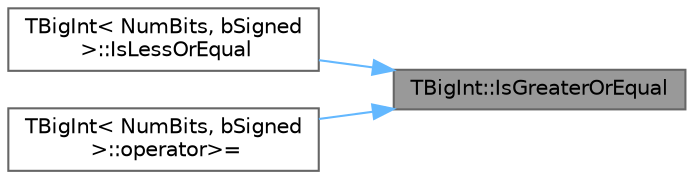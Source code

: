 digraph "TBigInt::IsGreaterOrEqual"
{
 // INTERACTIVE_SVG=YES
 // LATEX_PDF_SIZE
  bgcolor="transparent";
  edge [fontname=Helvetica,fontsize=10,labelfontname=Helvetica,labelfontsize=10];
  node [fontname=Helvetica,fontsize=10,shape=box,height=0.2,width=0.4];
  rankdir="RL";
  Node1 [id="Node000001",label="TBigInt::IsGreaterOrEqual",height=0.2,width=0.4,color="gray40", fillcolor="grey60", style="filled", fontcolor="black",tooltip="this >= Other"];
  Node1 -> Node2 [id="edge1_Node000001_Node000002",dir="back",color="steelblue1",style="solid",tooltip=" "];
  Node2 [id="Node000002",label="TBigInt\< NumBits, bSigned\l \>::IsLessOrEqual",height=0.2,width=0.4,color="grey40", fillcolor="white", style="filled",URL="$d1/db0/classTBigInt.html#a725b8ec99dfafb075ecbff5f892c3e2e",tooltip=" "];
  Node1 -> Node3 [id="edge2_Node000001_Node000003",dir="back",color="steelblue1",style="solid",tooltip=" "];
  Node3 [id="Node000003",label="TBigInt\< NumBits, bSigned\l \>::operator\>=",height=0.2,width=0.4,color="grey40", fillcolor="white", style="filled",URL="$d1/db0/classTBigInt.html#af68340281aa933ba4790c1faa4628b8e",tooltip=" "];
}
